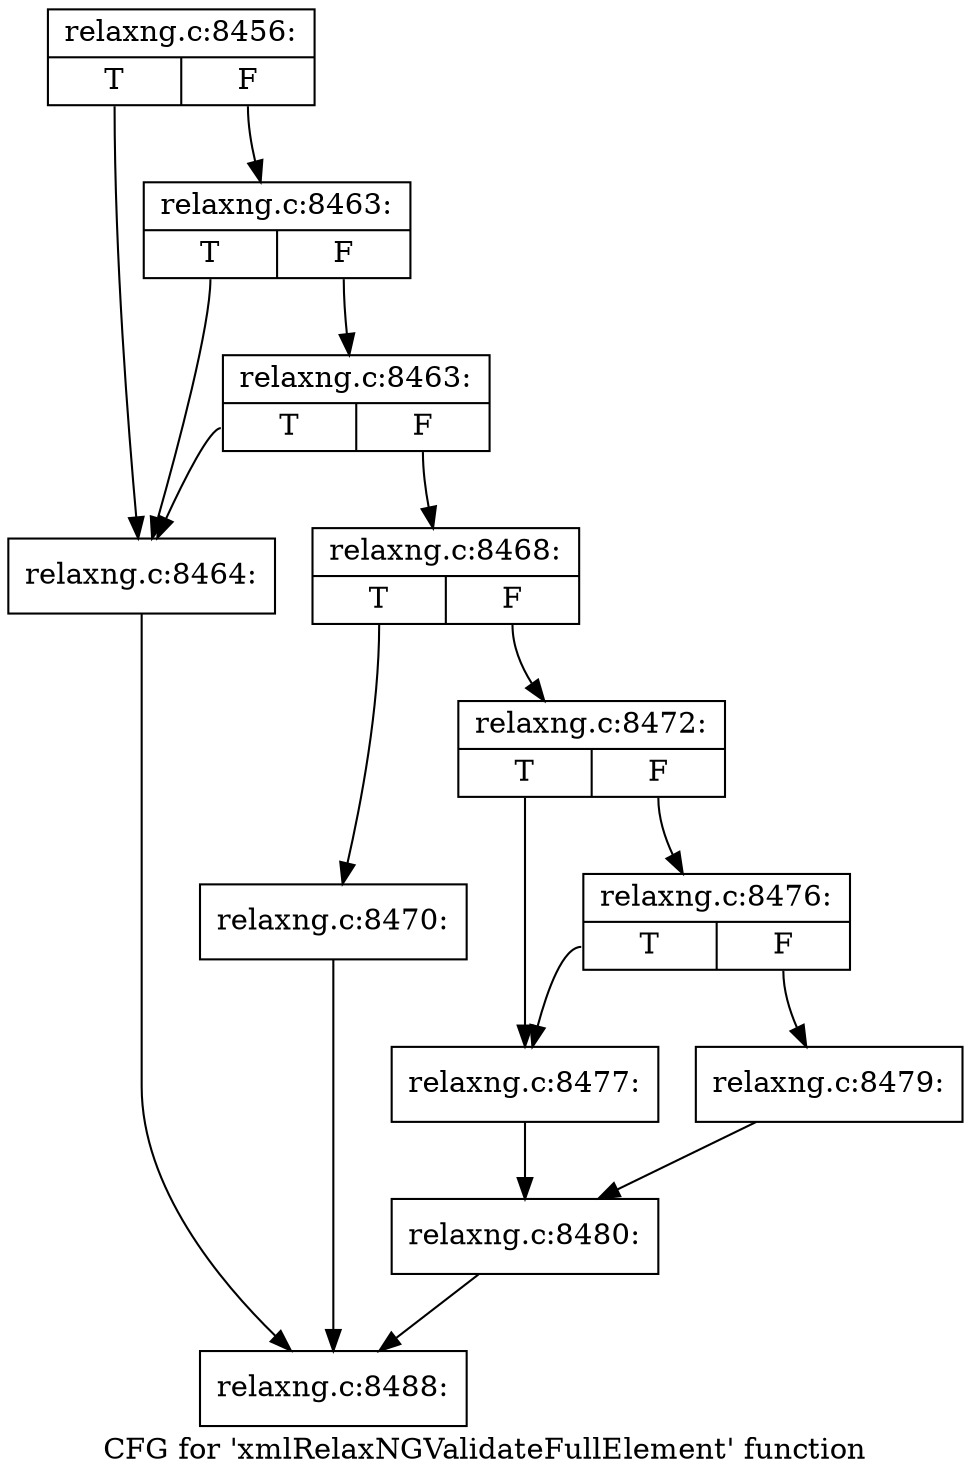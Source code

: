 digraph "CFG for 'xmlRelaxNGValidateFullElement' function" {
	label="CFG for 'xmlRelaxNGValidateFullElement' function";

	Node0x3a5d320 [shape=record,label="{relaxng.c:8456:|{<s0>T|<s1>F}}"];
	Node0x3a5d320:s0 -> Node0x3a5e9f0;
	Node0x3a5d320:s1 -> Node0x3a5eb10;
	Node0x3a5eb10 [shape=record,label="{relaxng.c:8463:|{<s0>T|<s1>F}}"];
	Node0x3a5eb10:s0 -> Node0x3a5e9f0;
	Node0x3a5eb10:s1 -> Node0x3a5ea90;
	Node0x3a5ea90 [shape=record,label="{relaxng.c:8463:|{<s0>T|<s1>F}}"];
	Node0x3a5ea90:s0 -> Node0x3a5e9f0;
	Node0x3a5ea90:s1 -> Node0x3a5ea40;
	Node0x3a5e9f0 [shape=record,label="{relaxng.c:8464:}"];
	Node0x3a5e9f0 -> Node0x3a58f20;
	Node0x3a5ea40 [shape=record,label="{relaxng.c:8468:|{<s0>T|<s1>F}}"];
	Node0x3a5ea40:s0 -> Node0x3a5fdf0;
	Node0x3a5ea40:s1 -> Node0x3a60120;
	Node0x3a5fdf0 [shape=record,label="{relaxng.c:8470:}"];
	Node0x3a5fdf0 -> Node0x3a58f20;
	Node0x3a60120 [shape=record,label="{relaxng.c:8472:|{<s0>T|<s1>F}}"];
	Node0x3a60120:s0 -> Node0x39ffd00;
	Node0x3a60120:s1 -> Node0x3a002a0;
	Node0x3a002a0 [shape=record,label="{relaxng.c:8476:|{<s0>T|<s1>F}}"];
	Node0x3a002a0:s0 -> Node0x39ffd00;
	Node0x3a002a0:s1 -> Node0x39fffe0;
	Node0x39ffd00 [shape=record,label="{relaxng.c:8477:}"];
	Node0x39ffd00 -> Node0x3a00030;
	Node0x39fffe0 [shape=record,label="{relaxng.c:8479:}"];
	Node0x39fffe0 -> Node0x3a00030;
	Node0x3a00030 [shape=record,label="{relaxng.c:8480:}"];
	Node0x3a00030 -> Node0x3a58f20;
	Node0x3a58f20 [shape=record,label="{relaxng.c:8488:}"];
}
